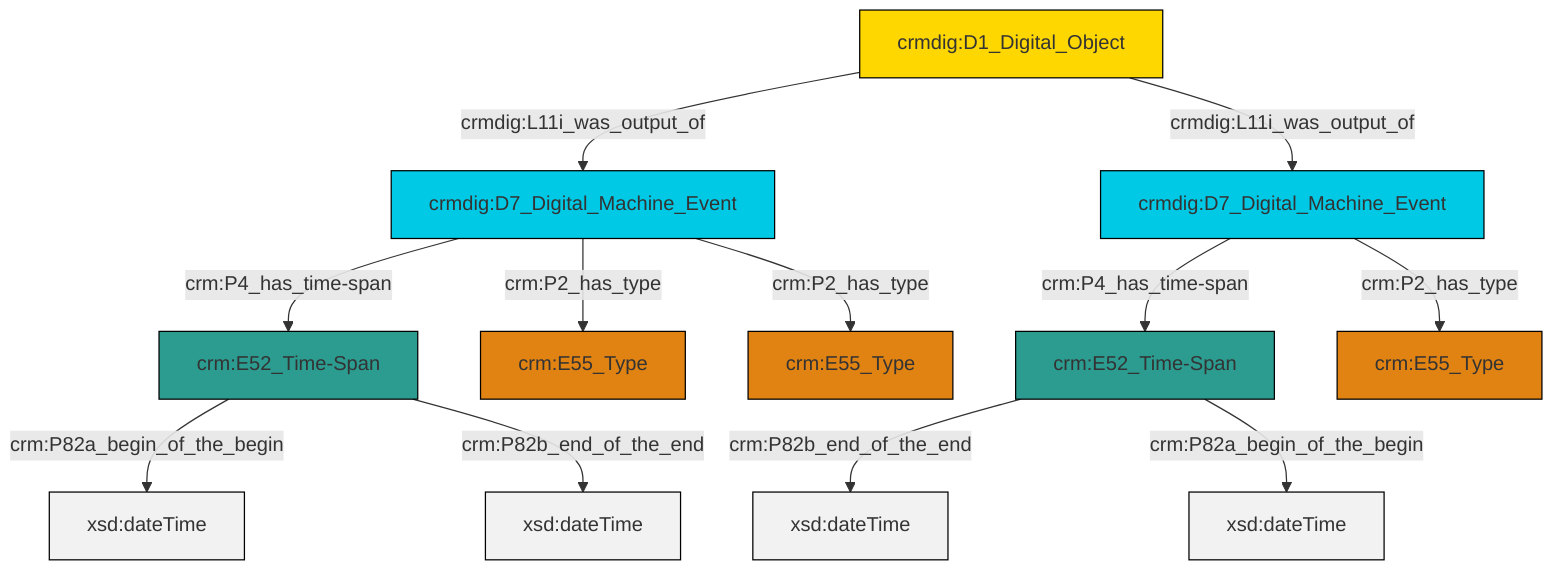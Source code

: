graph TD
classDef Literal fill:#f2f2f2,stroke:#000000;
classDef CRM_Entity fill:#FFFFFF,stroke:#000000;
classDef Temporal_Entity fill:#00C9E6, stroke:#000000;
classDef Type fill:#E18312, stroke:#000000;
classDef Time-Span fill:#2C9C91, stroke:#000000;
classDef Appellation fill:#FFEB7F, stroke:#000000;
classDef Place fill:#008836, stroke:#000000;
classDef Persistent_Item fill:#B266B2, stroke:#000000;
classDef Conceptual_Object fill:#FFD700, stroke:#000000;
classDef Physical_Thing fill:#D2B48C, stroke:#000000;
classDef Actor fill:#f58aad, stroke:#000000;
classDef PC_Classes fill:#4ce600, stroke:#000000;
classDef Multi fill:#cccccc,stroke:#000000;

2["crmdig:D1_Digital_Object"]:::Conceptual_Object -->|crmdig:L11i_was_output_of| 3["crmdig:D7_Digital_Machine_Event"]:::Temporal_Entity
6["crm:E52_Time-Span"]:::Time-Span -->|crm:P82b_end_of_the_end| 7[xsd:dateTime]:::Literal
6["crm:E52_Time-Span"]:::Time-Span -->|crm:P82a_begin_of_the_begin| 8[xsd:dateTime]:::Literal
2["crmdig:D1_Digital_Object"]:::Conceptual_Object -->|crmdig:L11i_was_output_of| 4["crmdig:D7_Digital_Machine_Event"]:::Temporal_Entity
3["crmdig:D7_Digital_Machine_Event"]:::Temporal_Entity -->|crm:P4_has_time-span| 9["crm:E52_Time-Span"]:::Time-Span
3["crmdig:D7_Digital_Machine_Event"]:::Temporal_Entity -->|crm:P2_has_type| 11["crm:E55_Type"]:::Type
9["crm:E52_Time-Span"]:::Time-Span -->|crm:P82a_begin_of_the_begin| 16[xsd:dateTime]:::Literal
9["crm:E52_Time-Span"]:::Time-Span -->|crm:P82b_end_of_the_end| 17[xsd:dateTime]:::Literal
3["crmdig:D7_Digital_Machine_Event"]:::Temporal_Entity -->|crm:P2_has_type| 0["crm:E55_Type"]:::Type
4["crmdig:D7_Digital_Machine_Event"]:::Temporal_Entity -->|crm:P4_has_time-span| 6["crm:E52_Time-Span"]:::Time-Span
4["crmdig:D7_Digital_Machine_Event"]:::Temporal_Entity -->|crm:P2_has_type| 18["crm:E55_Type"]:::Type